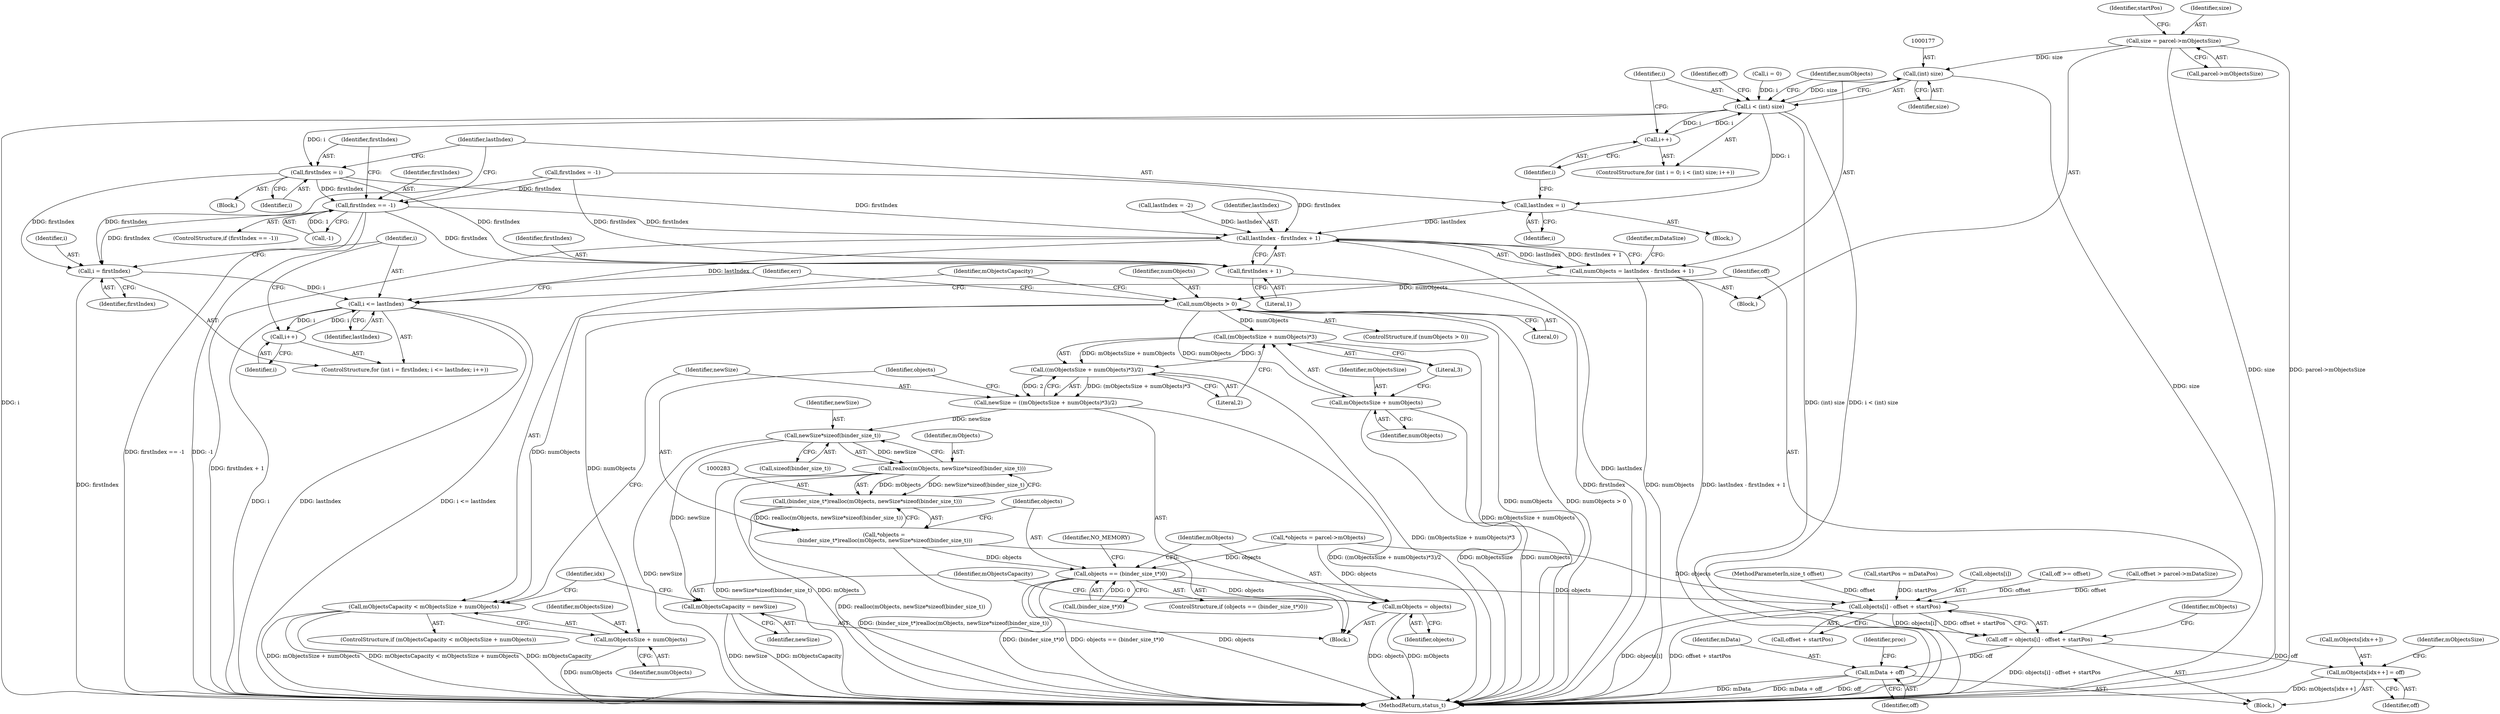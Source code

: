 digraph "0_Android_e68cbc3e9e66df4231e70efa3e9c41abc12aea20@pointer" {
"1000120" [label="(Call,size = parcel->mObjectsSize)"];
"1000176" [label="(Call,(int) size)"];
"1000174" [label="(Call,i < (int) size)"];
"1000179" [label="(Call,i++)"];
"1000208" [label="(Call,firstIndex = i)"];
"1000203" [label="(Call,firstIndex == -1)"];
"1000217" [label="(Call,lastIndex - firstIndex + 1)"];
"1000215" [label="(Call,numObjects = lastIndex - firstIndex + 1)"];
"1000258" [label="(Call,numObjects > 0)"];
"1000263" [label="(Call,mObjectsCapacity < mObjectsSize + numObjects)"];
"1000265" [label="(Call,mObjectsSize + numObjects)"];
"1000273" [label="(Call,(mObjectsSize + numObjects)*3)"];
"1000272" [label="(Call,((mObjectsSize + numObjects)*3)/2)"];
"1000270" [label="(Call,newSize = ((mObjectsSize + numObjects)*3)/2)"];
"1000286" [label="(Call,newSize*sizeof(binder_size_t))"];
"1000284" [label="(Call,realloc(mObjects, newSize*sizeof(binder_size_t)))"];
"1000282" [label="(Call,(binder_size_t*)realloc(mObjects, newSize*sizeof(binder_size_t)))"];
"1000280" [label="(Call,*objects =\n (binder_size_t*)realloc(mObjects, newSize*sizeof(binder_size_t)))"];
"1000291" [label="(Call,objects == (binder_size_t*)0)"];
"1000299" [label="(Call,mObjects = objects)"];
"1000323" [label="(Call,objects[i] - offset + startPos)"];
"1000321" [label="(Call,off = objects[i] - offset + startPos)"];
"1000330" [label="(Call,mObjects[idx++] = off)"];
"1000338" [label="(Call,mData + off)"];
"1000302" [label="(Call,mObjectsCapacity = newSize)"];
"1000274" [label="(Call,mObjectsSize + numObjects)"];
"1000314" [label="(Call,i <= lastIndex)"];
"1000317" [label="(Call,i++)"];
"1000219" [label="(Call,firstIndex + 1)"];
"1000311" [label="(Call,i = firstIndex)"];
"1000211" [label="(Call,lastIndex = i)"];
"1000331" [label="(Call,mObjects[idx++])"];
"1000114" [label="(Call,*objects = parcel->mObjects)"];
"1000184" [label="(Identifier,off)"];
"1000171" [label="(Call,i = 0)"];
"1000127" [label="(Identifier,startPos)"];
"1000102" [label="(MethodParameterIn,size_t offset)"];
"1000267" [label="(Identifier,numObjects)"];
"1000303" [label="(Identifier,mObjectsCapacity)"];
"1000274" [label="(Call,mObjectsSize + numObjects)"];
"1000258" [label="(Call,numObjects > 0)"];
"1000315" [label="(Identifier,i)"];
"1000202" [label="(ControlStructure,if (firstIndex == -1))"];
"1000130" [label="(Call,firstIndex = -1)"];
"1000176" [label="(Call,(int) size)"];
"1000340" [label="(Identifier,off)"];
"1000309" [label="(ControlStructure,for (int i = firstIndex; i <= lastIndex; i++))"];
"1000380" [label="(MethodReturn,status_t)"];
"1000135" [label="(Call,lastIndex = -2)"];
"1000209" [label="(Identifier,firstIndex)"];
"1000122" [label="(Call,parcel->mObjectsSize)"];
"1000266" [label="(Identifier,mObjectsSize)"];
"1000215" [label="(Call,numObjects = lastIndex - firstIndex + 1)"];
"1000323" [label="(Call,objects[i] - offset + startPos)"];
"1000312" [label="(Identifier,i)"];
"1000316" [label="(Identifier,lastIndex)"];
"1000263" [label="(Call,mObjectsCapacity < mObjectsSize + numObjects)"];
"1000330" [label="(Call,mObjects[idx++] = off)"];
"1000270" [label="(Call,newSize = ((mObjectsSize + numObjects)*3)/2)"];
"1000282" [label="(Call,(binder_size_t*)realloc(mObjects, newSize*sizeof(binder_size_t)))"];
"1000285" [label="(Identifier,mObjects)"];
"1000126" [label="(Call,startPos = mDataPos)"];
"1000335" [label="(Identifier,off)"];
"1000324" [label="(Call,objects[i])"];
"1000213" [label="(Identifier,i)"];
"1000337" [label="(Identifier,mObjectsSize)"];
"1000311" [label="(Call,i = firstIndex)"];
"1000265" [label="(Call,mObjectsSize + numObjects)"];
"1000204" [label="(Identifier,firstIndex)"];
"1000219" [label="(Call,firstIndex + 1)"];
"1000275" [label="(Identifier,mObjectsSize)"];
"1000260" [label="(Literal,0)"];
"1000293" [label="(Call,(binder_size_t*)0)"];
"1000307" [label="(Identifier,idx)"];
"1000278" [label="(Literal,2)"];
"1000300" [label="(Identifier,mObjects)"];
"1000212" [label="(Identifier,lastIndex)"];
"1000304" [label="(Identifier,newSize)"];
"1000302" [label="(Call,mObjectsCapacity = newSize)"];
"1000121" [label="(Identifier,size)"];
"1000332" [label="(Identifier,mObjects)"];
"1000120" [label="(Call,size = parcel->mObjectsSize)"];
"1000208" [label="(Call,firstIndex = i)"];
"1000276" [label="(Identifier,numObjects)"];
"1000379" [label="(Identifier,err)"];
"1000218" [label="(Identifier,lastIndex)"];
"1000225" [label="(Identifier,mDataSize)"];
"1000298" [label="(Identifier,NO_MEMORY)"];
"1000207" [label="(Block,)"];
"1000288" [label="(Call,sizeof(binder_size_t))"];
"1000190" [label="(Call,off >= offset)"];
"1000169" [label="(ControlStructure,for (int i = 0; i < (int) size; i++))"];
"1000319" [label="(Block,)"];
"1000277" [label="(Literal,3)"];
"1000271" [label="(Identifier,newSize)"];
"1000221" [label="(Literal,1)"];
"1000327" [label="(Call,offset + startPos)"];
"1000148" [label="(Call,offset > parcel->mDataSize)"];
"1000272" [label="(Call,((mObjectsSize + numObjects)*3)/2)"];
"1000268" [label="(Block,)"];
"1000220" [label="(Identifier,firstIndex)"];
"1000262" [label="(ControlStructure,if (mObjectsCapacity < mObjectsSize + numObjects))"];
"1000299" [label="(Call,mObjects = objects)"];
"1000175" [label="(Identifier,i)"];
"1000259" [label="(Identifier,numObjects)"];
"1000257" [label="(ControlStructure,if (numObjects > 0))"];
"1000210" [label="(Identifier,i)"];
"1000284" [label="(Call,realloc(mObjects, newSize*sizeof(binder_size_t)))"];
"1000201" [label="(Block,)"];
"1000273" [label="(Call,(mObjectsSize + numObjects)*3)"];
"1000179" [label="(Call,i++)"];
"1000301" [label="(Identifier,objects)"];
"1000178" [label="(Identifier,size)"];
"1000290" [label="(ControlStructure,if (objects == (binder_size_t*)0))"];
"1000264" [label="(Identifier,mObjectsCapacity)"];
"1000281" [label="(Identifier,objects)"];
"1000342" [label="(Identifier,proc)"];
"1000318" [label="(Identifier,i)"];
"1000180" [label="(Identifier,i)"];
"1000317" [label="(Call,i++)"];
"1000286" [label="(Call,newSize*sizeof(binder_size_t))"];
"1000216" [label="(Identifier,numObjects)"];
"1000205" [label="(Call,-1)"];
"1000291" [label="(Call,objects == (binder_size_t*)0)"];
"1000287" [label="(Identifier,newSize)"];
"1000280" [label="(Call,*objects =\n (binder_size_t*)realloc(mObjects, newSize*sizeof(binder_size_t)))"];
"1000203" [label="(Call,firstIndex == -1)"];
"1000339" [label="(Identifier,mData)"];
"1000321" [label="(Call,off = objects[i] - offset + startPos)"];
"1000292" [label="(Identifier,objects)"];
"1000174" [label="(Call,i < (int) size)"];
"1000211" [label="(Call,lastIndex = i)"];
"1000314" [label="(Call,i <= lastIndex)"];
"1000104" [label="(Block,)"];
"1000322" [label="(Identifier,off)"];
"1000313" [label="(Identifier,firstIndex)"];
"1000338" [label="(Call,mData + off)"];
"1000217" [label="(Call,lastIndex - firstIndex + 1)"];
"1000120" -> "1000104"  [label="AST: "];
"1000120" -> "1000122"  [label="CFG: "];
"1000121" -> "1000120"  [label="AST: "];
"1000122" -> "1000120"  [label="AST: "];
"1000127" -> "1000120"  [label="CFG: "];
"1000120" -> "1000380"  [label="DDG: size"];
"1000120" -> "1000380"  [label="DDG: parcel->mObjectsSize"];
"1000120" -> "1000176"  [label="DDG: size"];
"1000176" -> "1000174"  [label="AST: "];
"1000176" -> "1000178"  [label="CFG: "];
"1000177" -> "1000176"  [label="AST: "];
"1000178" -> "1000176"  [label="AST: "];
"1000174" -> "1000176"  [label="CFG: "];
"1000176" -> "1000380"  [label="DDG: size"];
"1000176" -> "1000174"  [label="DDG: size"];
"1000174" -> "1000169"  [label="AST: "];
"1000175" -> "1000174"  [label="AST: "];
"1000184" -> "1000174"  [label="CFG: "];
"1000216" -> "1000174"  [label="CFG: "];
"1000174" -> "1000380"  [label="DDG: (int) size"];
"1000174" -> "1000380"  [label="DDG: i < (int) size"];
"1000174" -> "1000380"  [label="DDG: i"];
"1000171" -> "1000174"  [label="DDG: i"];
"1000179" -> "1000174"  [label="DDG: i"];
"1000174" -> "1000179"  [label="DDG: i"];
"1000174" -> "1000208"  [label="DDG: i"];
"1000174" -> "1000211"  [label="DDG: i"];
"1000179" -> "1000169"  [label="AST: "];
"1000179" -> "1000180"  [label="CFG: "];
"1000180" -> "1000179"  [label="AST: "];
"1000175" -> "1000179"  [label="CFG: "];
"1000208" -> "1000207"  [label="AST: "];
"1000208" -> "1000210"  [label="CFG: "];
"1000209" -> "1000208"  [label="AST: "];
"1000210" -> "1000208"  [label="AST: "];
"1000212" -> "1000208"  [label="CFG: "];
"1000208" -> "1000203"  [label="DDG: firstIndex"];
"1000208" -> "1000217"  [label="DDG: firstIndex"];
"1000208" -> "1000219"  [label="DDG: firstIndex"];
"1000208" -> "1000311"  [label="DDG: firstIndex"];
"1000203" -> "1000202"  [label="AST: "];
"1000203" -> "1000205"  [label="CFG: "];
"1000204" -> "1000203"  [label="AST: "];
"1000205" -> "1000203"  [label="AST: "];
"1000209" -> "1000203"  [label="CFG: "];
"1000212" -> "1000203"  [label="CFG: "];
"1000203" -> "1000380"  [label="DDG: firstIndex == -1"];
"1000203" -> "1000380"  [label="DDG: -1"];
"1000130" -> "1000203"  [label="DDG: firstIndex"];
"1000205" -> "1000203"  [label="DDG: 1"];
"1000203" -> "1000217"  [label="DDG: firstIndex"];
"1000203" -> "1000219"  [label="DDG: firstIndex"];
"1000203" -> "1000311"  [label="DDG: firstIndex"];
"1000217" -> "1000215"  [label="AST: "];
"1000217" -> "1000219"  [label="CFG: "];
"1000218" -> "1000217"  [label="AST: "];
"1000219" -> "1000217"  [label="AST: "];
"1000215" -> "1000217"  [label="CFG: "];
"1000217" -> "1000380"  [label="DDG: firstIndex + 1"];
"1000217" -> "1000380"  [label="DDG: lastIndex"];
"1000217" -> "1000215"  [label="DDG: lastIndex"];
"1000217" -> "1000215"  [label="DDG: firstIndex + 1"];
"1000211" -> "1000217"  [label="DDG: lastIndex"];
"1000135" -> "1000217"  [label="DDG: lastIndex"];
"1000130" -> "1000217"  [label="DDG: firstIndex"];
"1000217" -> "1000314"  [label="DDG: lastIndex"];
"1000215" -> "1000104"  [label="AST: "];
"1000216" -> "1000215"  [label="AST: "];
"1000225" -> "1000215"  [label="CFG: "];
"1000215" -> "1000380"  [label="DDG: numObjects"];
"1000215" -> "1000380"  [label="DDG: lastIndex - firstIndex + 1"];
"1000215" -> "1000258"  [label="DDG: numObjects"];
"1000258" -> "1000257"  [label="AST: "];
"1000258" -> "1000260"  [label="CFG: "];
"1000259" -> "1000258"  [label="AST: "];
"1000260" -> "1000258"  [label="AST: "];
"1000264" -> "1000258"  [label="CFG: "];
"1000379" -> "1000258"  [label="CFG: "];
"1000258" -> "1000380"  [label="DDG: numObjects"];
"1000258" -> "1000380"  [label="DDG: numObjects > 0"];
"1000258" -> "1000263"  [label="DDG: numObjects"];
"1000258" -> "1000265"  [label="DDG: numObjects"];
"1000258" -> "1000273"  [label="DDG: numObjects"];
"1000258" -> "1000274"  [label="DDG: numObjects"];
"1000263" -> "1000262"  [label="AST: "];
"1000263" -> "1000265"  [label="CFG: "];
"1000264" -> "1000263"  [label="AST: "];
"1000265" -> "1000263"  [label="AST: "];
"1000271" -> "1000263"  [label="CFG: "];
"1000307" -> "1000263"  [label="CFG: "];
"1000263" -> "1000380"  [label="DDG: mObjectsSize + numObjects"];
"1000263" -> "1000380"  [label="DDG: mObjectsCapacity < mObjectsSize + numObjects"];
"1000263" -> "1000380"  [label="DDG: mObjectsCapacity"];
"1000265" -> "1000267"  [label="CFG: "];
"1000266" -> "1000265"  [label="AST: "];
"1000267" -> "1000265"  [label="AST: "];
"1000265" -> "1000380"  [label="DDG: numObjects"];
"1000273" -> "1000272"  [label="AST: "];
"1000273" -> "1000277"  [label="CFG: "];
"1000274" -> "1000273"  [label="AST: "];
"1000277" -> "1000273"  [label="AST: "];
"1000278" -> "1000273"  [label="CFG: "];
"1000273" -> "1000380"  [label="DDG: mObjectsSize + numObjects"];
"1000273" -> "1000272"  [label="DDG: mObjectsSize + numObjects"];
"1000273" -> "1000272"  [label="DDG: 3"];
"1000272" -> "1000270"  [label="AST: "];
"1000272" -> "1000278"  [label="CFG: "];
"1000278" -> "1000272"  [label="AST: "];
"1000270" -> "1000272"  [label="CFG: "];
"1000272" -> "1000380"  [label="DDG: (mObjectsSize + numObjects)*3"];
"1000272" -> "1000270"  [label="DDG: (mObjectsSize + numObjects)*3"];
"1000272" -> "1000270"  [label="DDG: 2"];
"1000270" -> "1000268"  [label="AST: "];
"1000271" -> "1000270"  [label="AST: "];
"1000281" -> "1000270"  [label="CFG: "];
"1000270" -> "1000380"  [label="DDG: ((mObjectsSize + numObjects)*3)/2"];
"1000270" -> "1000286"  [label="DDG: newSize"];
"1000286" -> "1000284"  [label="AST: "];
"1000286" -> "1000288"  [label="CFG: "];
"1000287" -> "1000286"  [label="AST: "];
"1000288" -> "1000286"  [label="AST: "];
"1000284" -> "1000286"  [label="CFG: "];
"1000286" -> "1000380"  [label="DDG: newSize"];
"1000286" -> "1000284"  [label="DDG: newSize"];
"1000286" -> "1000302"  [label="DDG: newSize"];
"1000284" -> "1000282"  [label="AST: "];
"1000285" -> "1000284"  [label="AST: "];
"1000282" -> "1000284"  [label="CFG: "];
"1000284" -> "1000380"  [label="DDG: newSize*sizeof(binder_size_t)"];
"1000284" -> "1000380"  [label="DDG: mObjects"];
"1000284" -> "1000282"  [label="DDG: mObjects"];
"1000284" -> "1000282"  [label="DDG: newSize*sizeof(binder_size_t)"];
"1000282" -> "1000280"  [label="AST: "];
"1000283" -> "1000282"  [label="AST: "];
"1000280" -> "1000282"  [label="CFG: "];
"1000282" -> "1000380"  [label="DDG: realloc(mObjects, newSize*sizeof(binder_size_t))"];
"1000282" -> "1000280"  [label="DDG: realloc(mObjects, newSize*sizeof(binder_size_t))"];
"1000280" -> "1000268"  [label="AST: "];
"1000281" -> "1000280"  [label="AST: "];
"1000292" -> "1000280"  [label="CFG: "];
"1000280" -> "1000380"  [label="DDG: (binder_size_t*)realloc(mObjects, newSize*sizeof(binder_size_t))"];
"1000280" -> "1000291"  [label="DDG: objects"];
"1000291" -> "1000290"  [label="AST: "];
"1000291" -> "1000293"  [label="CFG: "];
"1000292" -> "1000291"  [label="AST: "];
"1000293" -> "1000291"  [label="AST: "];
"1000298" -> "1000291"  [label="CFG: "];
"1000300" -> "1000291"  [label="CFG: "];
"1000291" -> "1000380"  [label="DDG: objects == (binder_size_t*)0"];
"1000291" -> "1000380"  [label="DDG: objects"];
"1000291" -> "1000380"  [label="DDG: (binder_size_t*)0"];
"1000114" -> "1000291"  [label="DDG: objects"];
"1000293" -> "1000291"  [label="DDG: 0"];
"1000291" -> "1000299"  [label="DDG: objects"];
"1000291" -> "1000323"  [label="DDG: objects"];
"1000299" -> "1000268"  [label="AST: "];
"1000299" -> "1000301"  [label="CFG: "];
"1000300" -> "1000299"  [label="AST: "];
"1000301" -> "1000299"  [label="AST: "];
"1000303" -> "1000299"  [label="CFG: "];
"1000299" -> "1000380"  [label="DDG: objects"];
"1000299" -> "1000380"  [label="DDG: mObjects"];
"1000114" -> "1000299"  [label="DDG: objects"];
"1000323" -> "1000321"  [label="AST: "];
"1000323" -> "1000327"  [label="CFG: "];
"1000324" -> "1000323"  [label="AST: "];
"1000327" -> "1000323"  [label="AST: "];
"1000321" -> "1000323"  [label="CFG: "];
"1000323" -> "1000380"  [label="DDG: objects[i]"];
"1000323" -> "1000380"  [label="DDG: offset + startPos"];
"1000323" -> "1000321"  [label="DDG: objects[i]"];
"1000323" -> "1000321"  [label="DDG: offset + startPos"];
"1000114" -> "1000323"  [label="DDG: objects"];
"1000102" -> "1000323"  [label="DDG: offset"];
"1000148" -> "1000323"  [label="DDG: offset"];
"1000190" -> "1000323"  [label="DDG: offset"];
"1000126" -> "1000323"  [label="DDG: startPos"];
"1000321" -> "1000319"  [label="AST: "];
"1000322" -> "1000321"  [label="AST: "];
"1000332" -> "1000321"  [label="CFG: "];
"1000321" -> "1000380"  [label="DDG: objects[i] - offset + startPos"];
"1000321" -> "1000330"  [label="DDG: off"];
"1000321" -> "1000338"  [label="DDG: off"];
"1000330" -> "1000319"  [label="AST: "];
"1000330" -> "1000335"  [label="CFG: "];
"1000331" -> "1000330"  [label="AST: "];
"1000335" -> "1000330"  [label="AST: "];
"1000337" -> "1000330"  [label="CFG: "];
"1000330" -> "1000380"  [label="DDG: mObjects[idx++]"];
"1000338" -> "1000319"  [label="AST: "];
"1000338" -> "1000340"  [label="CFG: "];
"1000339" -> "1000338"  [label="AST: "];
"1000340" -> "1000338"  [label="AST: "];
"1000342" -> "1000338"  [label="CFG: "];
"1000338" -> "1000380"  [label="DDG: mData"];
"1000338" -> "1000380"  [label="DDG: mData + off"];
"1000338" -> "1000380"  [label="DDG: off"];
"1000302" -> "1000268"  [label="AST: "];
"1000302" -> "1000304"  [label="CFG: "];
"1000303" -> "1000302"  [label="AST: "];
"1000304" -> "1000302"  [label="AST: "];
"1000307" -> "1000302"  [label="CFG: "];
"1000302" -> "1000380"  [label="DDG: newSize"];
"1000302" -> "1000380"  [label="DDG: mObjectsCapacity"];
"1000274" -> "1000276"  [label="CFG: "];
"1000275" -> "1000274"  [label="AST: "];
"1000276" -> "1000274"  [label="AST: "];
"1000277" -> "1000274"  [label="CFG: "];
"1000274" -> "1000380"  [label="DDG: mObjectsSize"];
"1000274" -> "1000380"  [label="DDG: numObjects"];
"1000314" -> "1000309"  [label="AST: "];
"1000314" -> "1000316"  [label="CFG: "];
"1000315" -> "1000314"  [label="AST: "];
"1000316" -> "1000314"  [label="AST: "];
"1000322" -> "1000314"  [label="CFG: "];
"1000379" -> "1000314"  [label="CFG: "];
"1000314" -> "1000380"  [label="DDG: i"];
"1000314" -> "1000380"  [label="DDG: lastIndex"];
"1000314" -> "1000380"  [label="DDG: i <= lastIndex"];
"1000311" -> "1000314"  [label="DDG: i"];
"1000317" -> "1000314"  [label="DDG: i"];
"1000314" -> "1000317"  [label="DDG: i"];
"1000317" -> "1000309"  [label="AST: "];
"1000317" -> "1000318"  [label="CFG: "];
"1000318" -> "1000317"  [label="AST: "];
"1000315" -> "1000317"  [label="CFG: "];
"1000219" -> "1000221"  [label="CFG: "];
"1000220" -> "1000219"  [label="AST: "];
"1000221" -> "1000219"  [label="AST: "];
"1000219" -> "1000380"  [label="DDG: firstIndex"];
"1000130" -> "1000219"  [label="DDG: firstIndex"];
"1000311" -> "1000309"  [label="AST: "];
"1000311" -> "1000313"  [label="CFG: "];
"1000312" -> "1000311"  [label="AST: "];
"1000313" -> "1000311"  [label="AST: "];
"1000315" -> "1000311"  [label="CFG: "];
"1000311" -> "1000380"  [label="DDG: firstIndex"];
"1000130" -> "1000311"  [label="DDG: firstIndex"];
"1000211" -> "1000201"  [label="AST: "];
"1000211" -> "1000213"  [label="CFG: "];
"1000212" -> "1000211"  [label="AST: "];
"1000213" -> "1000211"  [label="AST: "];
"1000180" -> "1000211"  [label="CFG: "];
}
